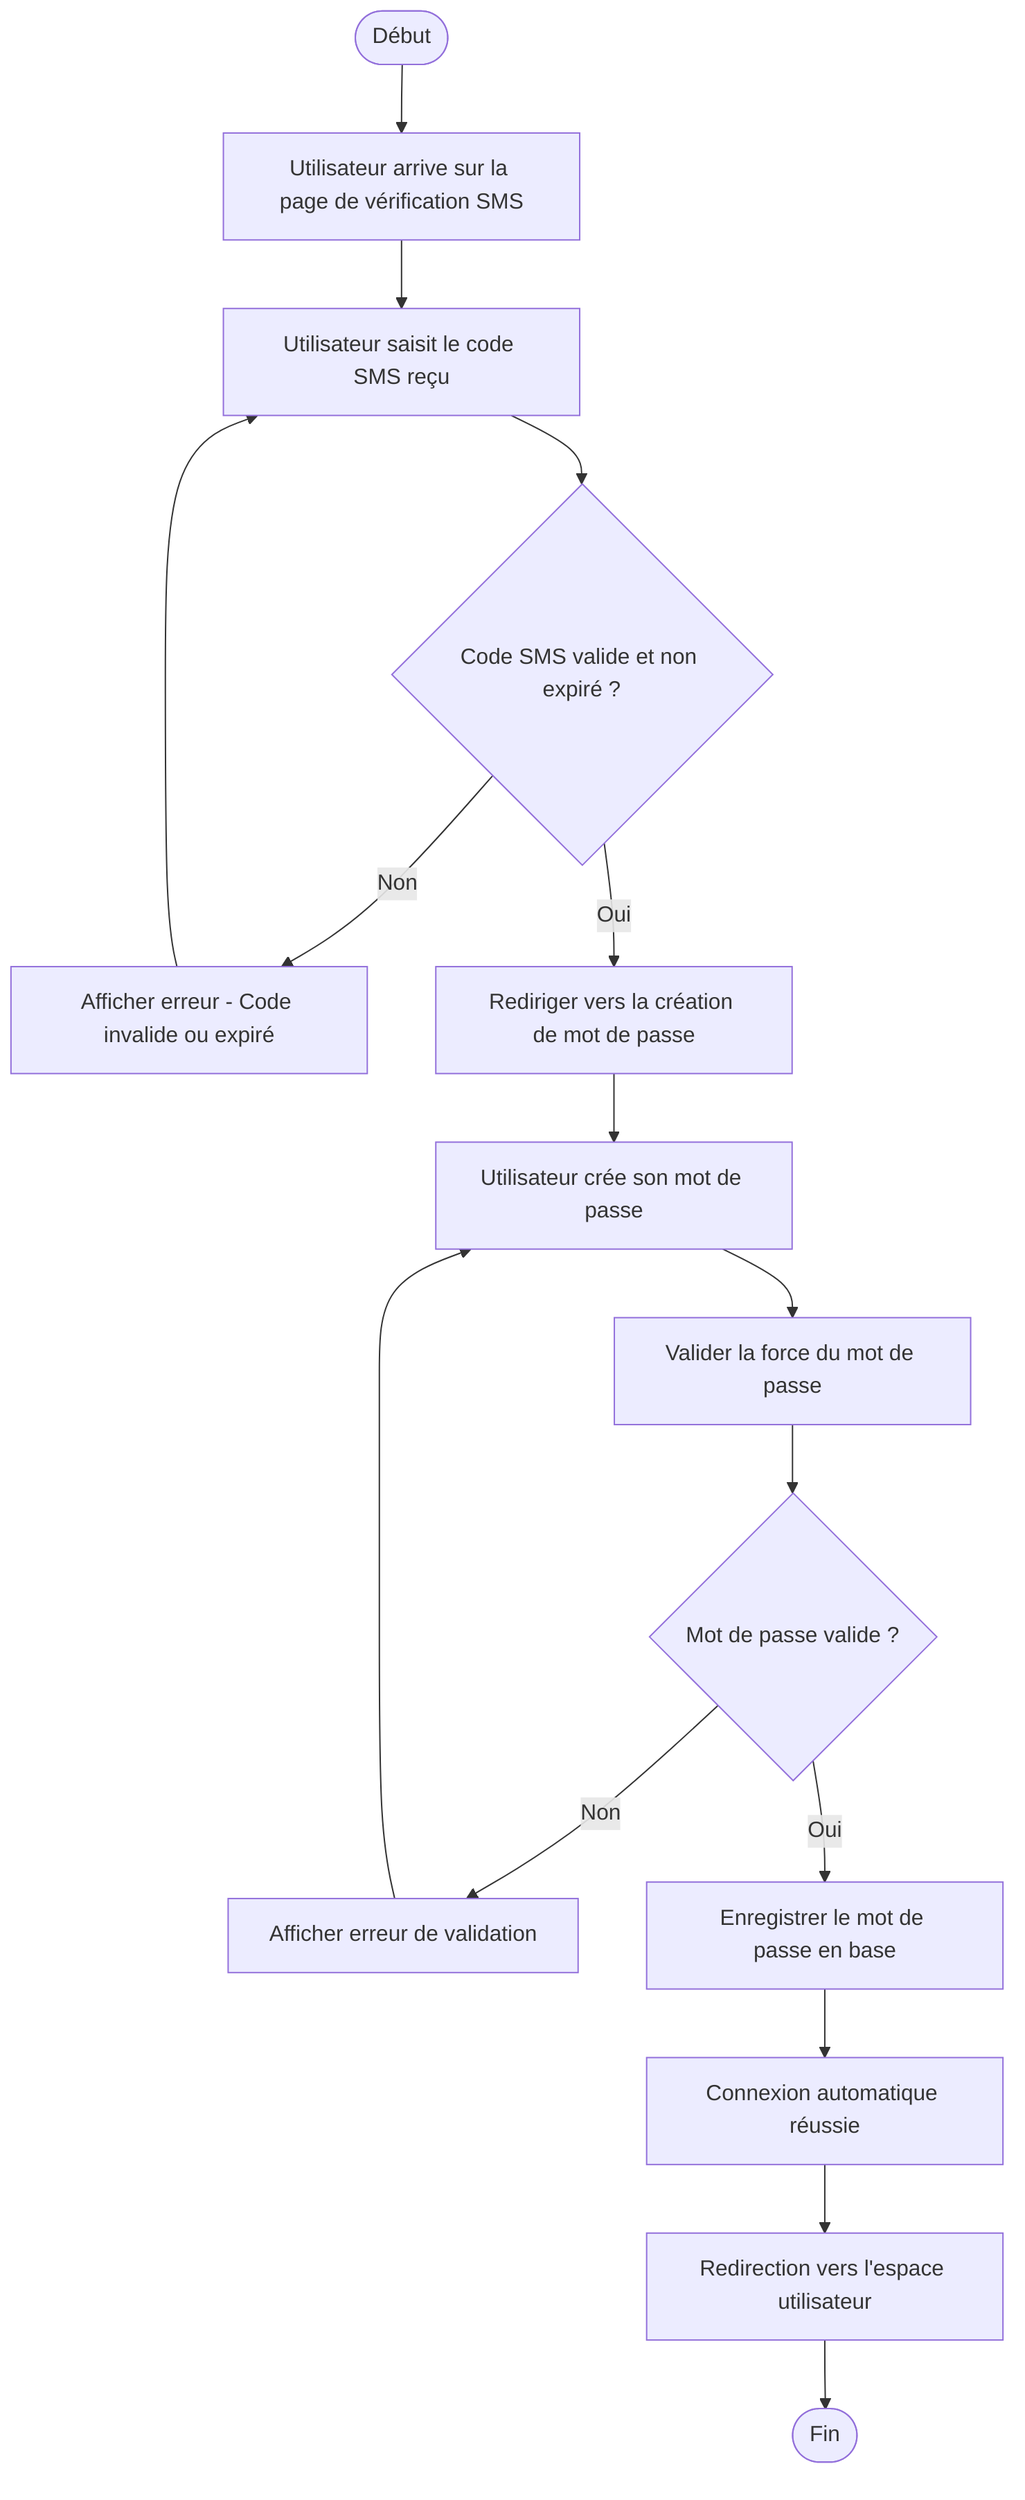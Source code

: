 flowchart TD
    Start([Début]) --> A[Utilisateur arrive sur la page de vérification SMS]
    A --> B[Utilisateur saisit le code SMS reçu]
    B --> C{Code SMS valide et non expiré ?}
    C -->|Non| D[Afficher erreur - Code invalide ou expiré]
    D --> B
    C -->|Oui| E[Rediriger vers la création de mot de passe]
    E --> F[Utilisateur crée son mot de passe]
    F --> G[Valider la force du mot de passe]
    G --> H{Mot de passe valide ?}
    H -->|Non| I[Afficher erreur de validation]
    I --> F
    H -->|Oui| J[Enregistrer le mot de passe en base]
    J --> K[Connexion automatique réussie]
    K --> L[Redirection vers l'espace utilisateur]
    L --> End([Fin])